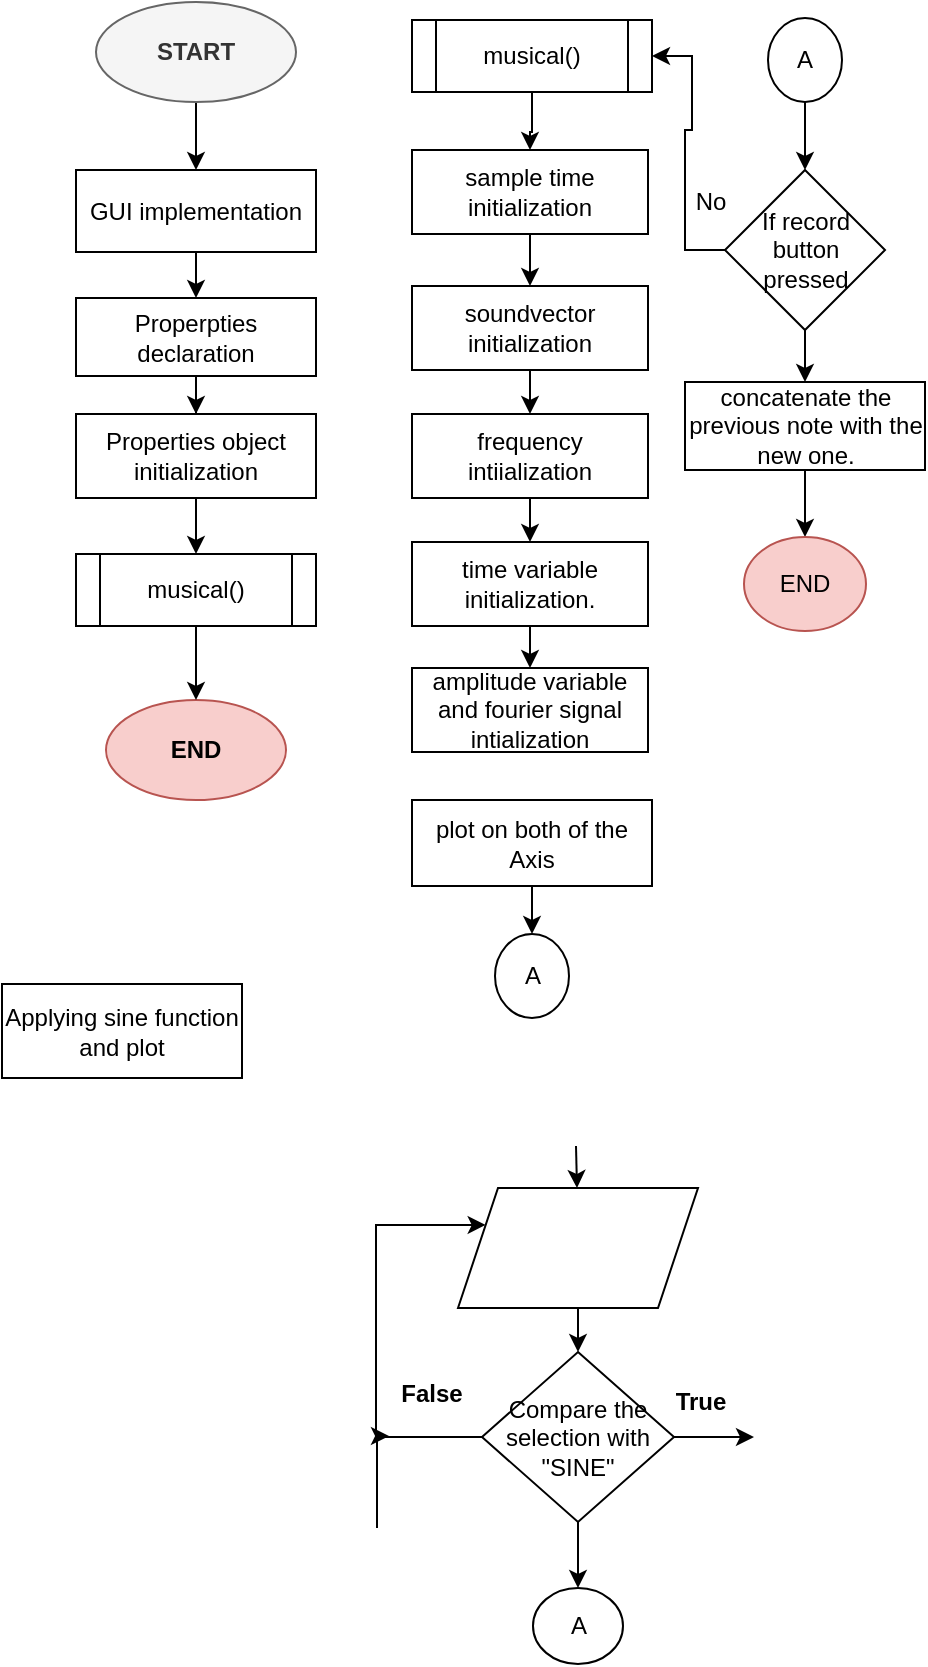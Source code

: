 <mxfile version="14.5.1" type="device"><diagram id="9ZcduFyPteUCx2g0oWqO" name="Page-1"><mxGraphModel dx="1024" dy="1753" grid="0" gridSize="10" guides="1" tooltips="1" connect="1" arrows="1" fold="1" page="1" pageScale="1" pageWidth="827" pageHeight="1169" math="0" shadow="0"><root><mxCell id="0"/><mxCell id="1" parent="0"/><mxCell id="pMCevR4gJOgcGjxJ5xp9-7" style="edgeStyle=orthogonalEdgeStyle;rounded=0;orthogonalLoop=1;jettySize=auto;html=1;" parent="1" source="J5Ix0FCC8kv3Ylk-GJV6-1" target="pMCevR4gJOgcGjxJ5xp9-5" edge="1"><mxGeometry relative="1" as="geometry"/></mxCell><mxCell id="J5Ix0FCC8kv3Ylk-GJV6-1" value="&lt;b&gt;START&lt;/b&gt;" style="ellipse;whiteSpace=wrap;html=1;fillColor=#f5f5f5;strokeColor=#666666;fontColor=#333333;" parent="1" vertex="1"><mxGeometry x="85" y="-1160" width="100" height="50" as="geometry"/></mxCell><mxCell id="J5Ix0FCC8kv3Ylk-GJV6-6" value="" style="edgeStyle=orthogonalEdgeStyle;rounded=0;orthogonalLoop=1;jettySize=auto;html=1;" parent="1" source="J5Ix0FCC8kv3Ylk-GJV6-3" target="J5Ix0FCC8kv3Ylk-GJV6-5" edge="1"><mxGeometry relative="1" as="geometry"/></mxCell><mxCell id="J5Ix0FCC8kv3Ylk-GJV6-3" value="Properpties declaration" style="rounded=0;whiteSpace=wrap;html=1;" parent="1" vertex="1"><mxGeometry x="75" y="-1012" width="120" height="39" as="geometry"/></mxCell><mxCell id="VJAmpupq9vl7Dp0gG03Z-4" style="edgeStyle=orthogonalEdgeStyle;rounded=0;orthogonalLoop=1;jettySize=auto;html=1;" edge="1" parent="1" source="J5Ix0FCC8kv3Ylk-GJV6-5" target="VJAmpupq9vl7Dp0gG03Z-3"><mxGeometry relative="1" as="geometry"/></mxCell><mxCell id="J5Ix0FCC8kv3Ylk-GJV6-5" value="Properties object initialization" style="rounded=0;whiteSpace=wrap;html=1;" parent="1" vertex="1"><mxGeometry x="75" y="-954" width="120" height="42" as="geometry"/></mxCell><mxCell id="J5Ix0FCC8kv3Ylk-GJV6-16" value="&lt;b&gt;False&lt;/b&gt;" style="text;html=1;strokeColor=none;fillColor=none;align=center;verticalAlign=middle;whiteSpace=wrap;rounded=0;" parent="1" vertex="1"><mxGeometry x="233" y="-474" width="40" height="20" as="geometry"/></mxCell><mxCell id="J5Ix0FCC8kv3Ylk-GJV6-56" value="&lt;b&gt;END&lt;/b&gt;" style="ellipse;whiteSpace=wrap;html=1;fillColor=#f8cecc;strokeColor=#b85450;" parent="1" vertex="1"><mxGeometry x="90" y="-811" width="90" height="50" as="geometry"/></mxCell><mxCell id="pMCevR4gJOgcGjxJ5xp9-8" style="edgeStyle=orthogonalEdgeStyle;rounded=0;orthogonalLoop=1;jettySize=auto;html=1;" parent="1" source="pMCevR4gJOgcGjxJ5xp9-5" target="J5Ix0FCC8kv3Ylk-GJV6-3" edge="1"><mxGeometry relative="1" as="geometry"/></mxCell><mxCell id="pMCevR4gJOgcGjxJ5xp9-5" value="GUI implementation" style="rounded=0;whiteSpace=wrap;html=1;" parent="1" vertex="1"><mxGeometry x="75" y="-1076" width="120" height="41" as="geometry"/></mxCell><mxCell id="pMCevR4gJOgcGjxJ5xp9-14" style="edgeStyle=orthogonalEdgeStyle;rounded=0;orthogonalLoop=1;jettySize=auto;html=1;entryX=0;entryY=0.25;entryDx=0;entryDy=0;" parent="1" source="pMCevR4gJOgcGjxJ5xp9-9" target="pMCevR4gJOgcGjxJ5xp9-15" edge="1"><mxGeometry relative="1" as="geometry"><mxPoint x="248" y="-354" as="targetPoint"/><Array as="points"><mxPoint x="225" y="-442"/><mxPoint x="225" y="-548"/></Array></mxGeometry></mxCell><mxCell id="pMCevR4gJOgcGjxJ5xp9-28" style="edgeStyle=orthogonalEdgeStyle;rounded=0;orthogonalLoop=1;jettySize=auto;html=1;" parent="1" source="pMCevR4gJOgcGjxJ5xp9-9" edge="1"><mxGeometry relative="1" as="geometry"><mxPoint x="414" y="-442.5" as="targetPoint"/></mxGeometry></mxCell><mxCell id="pMCevR4gJOgcGjxJ5xp9-30" style="edgeStyle=orthogonalEdgeStyle;rounded=0;orthogonalLoop=1;jettySize=auto;html=1;" parent="1" source="pMCevR4gJOgcGjxJ5xp9-9" target="pMCevR4gJOgcGjxJ5xp9-29" edge="1"><mxGeometry relative="1" as="geometry"/></mxCell><mxCell id="pMCevR4gJOgcGjxJ5xp9-9" value="Compare the selection with &quot;SINE&quot;" style="rhombus;whiteSpace=wrap;html=1;" parent="1" vertex="1"><mxGeometry x="278" y="-485" width="96" height="85" as="geometry"/></mxCell><mxCell id="pMCevR4gJOgcGjxJ5xp9-18" style="edgeStyle=orthogonalEdgeStyle;rounded=0;orthogonalLoop=1;jettySize=auto;html=1;" parent="1" source="pMCevR4gJOgcGjxJ5xp9-15" target="pMCevR4gJOgcGjxJ5xp9-9" edge="1"><mxGeometry relative="1" as="geometry"/></mxCell><mxCell id="pMCevR4gJOgcGjxJ5xp9-15" value="" style="shape=parallelogram;perimeter=parallelogramPerimeter;whiteSpace=wrap;html=1;fixedSize=1;" parent="1" vertex="1"><mxGeometry x="266" y="-567" width="120" height="60" as="geometry"/></mxCell><mxCell id="pMCevR4gJOgcGjxJ5xp9-25" style="edgeStyle=orthogonalEdgeStyle;rounded=0;orthogonalLoop=1;jettySize=auto;html=1;" parent="1" target="pMCevR4gJOgcGjxJ5xp9-15" edge="1"><mxGeometry relative="1" as="geometry"><mxPoint x="325" y="-588" as="sourcePoint"/></mxGeometry></mxCell><mxCell id="VJAmpupq9vl7Dp0gG03Z-10" value="" style="edgeStyle=orthogonalEdgeStyle;rounded=0;orthogonalLoop=1;jettySize=auto;html=1;" edge="1" parent="1" source="pMCevR4gJOgcGjxJ5xp9-21" target="VJAmpupq9vl7Dp0gG03Z-9"><mxGeometry relative="1" as="geometry"/></mxCell><mxCell id="pMCevR4gJOgcGjxJ5xp9-21" value="sample time initialization" style="rounded=0;whiteSpace=wrap;html=1;" parent="1" vertex="1"><mxGeometry x="243" y="-1086" width="118" height="42" as="geometry"/></mxCell><mxCell id="pMCevR4gJOgcGjxJ5xp9-26" value="Applying sine function and plot" style="rounded=0;whiteSpace=wrap;html=1;" parent="1" vertex="1"><mxGeometry x="38" y="-669" width="120" height="47" as="geometry"/></mxCell><mxCell id="pMCevR4gJOgcGjxJ5xp9-27" style="edgeStyle=orthogonalEdgeStyle;rounded=0;orthogonalLoop=1;jettySize=auto;html=1;exitX=0.5;exitY=1;exitDx=0;exitDy=0;" parent="1" edge="1"><mxGeometry relative="1" as="geometry"><mxPoint x="474" y="-419" as="sourcePoint"/><mxPoint x="474" y="-419" as="targetPoint"/></mxGeometry></mxCell><mxCell id="pMCevR4gJOgcGjxJ5xp9-29" value="A" style="ellipse;whiteSpace=wrap;html=1;" parent="1" vertex="1"><mxGeometry x="303.5" y="-367" width="45" height="38" as="geometry"/></mxCell><mxCell id="pMCevR4gJOgcGjxJ5xp9-31" value="True" style="text;html=1;align=center;verticalAlign=middle;resizable=0;points=[];autosize=1;fontStyle=1" parent="1" vertex="1"><mxGeometry x="369" y="-469" width="36" height="18" as="geometry"/></mxCell><mxCell id="pMCevR4gJOgcGjxJ5xp9-56" style="edgeStyle=orthogonalEdgeStyle;rounded=0;orthogonalLoop=1;jettySize=auto;html=1;" parent="1" edge="1"><mxGeometry relative="1" as="geometry"><mxPoint x="231.5" y="-443" as="targetPoint"/><Array as="points"><mxPoint x="226" y="-443"/></Array><mxPoint x="225.5" y="-397" as="sourcePoint"/></mxGeometry></mxCell><mxCell id="VJAmpupq9vl7Dp0gG03Z-19" style="edgeStyle=orthogonalEdgeStyle;rounded=0;orthogonalLoop=1;jettySize=auto;html=1;" edge="1" parent="1" source="pMCevR4gJOgcGjxJ5xp9-62" target="VJAmpupq9vl7Dp0gG03Z-18"><mxGeometry relative="1" as="geometry"/></mxCell><mxCell id="pMCevR4gJOgcGjxJ5xp9-62" value="plot on both of the Axis" style="rounded=0;whiteSpace=wrap;html=1;" parent="1" vertex="1"><mxGeometry x="243" y="-761" width="120" height="43" as="geometry"/></mxCell><mxCell id="VJAmpupq9vl7Dp0gG03Z-5" style="edgeStyle=orthogonalEdgeStyle;rounded=0;orthogonalLoop=1;jettySize=auto;html=1;" edge="1" parent="1" source="VJAmpupq9vl7Dp0gG03Z-3" target="J5Ix0FCC8kv3Ylk-GJV6-56"><mxGeometry relative="1" as="geometry"/></mxCell><mxCell id="VJAmpupq9vl7Dp0gG03Z-3" value="musical()" style="shape=process;whiteSpace=wrap;html=1;backgroundOutline=1;" vertex="1" parent="1"><mxGeometry x="75" y="-884" width="120" height="36" as="geometry"/></mxCell><mxCell id="VJAmpupq9vl7Dp0gG03Z-8" value="" style="edgeStyle=orthogonalEdgeStyle;rounded=0;orthogonalLoop=1;jettySize=auto;html=1;" edge="1" parent="1" source="VJAmpupq9vl7Dp0gG03Z-7" target="pMCevR4gJOgcGjxJ5xp9-21"><mxGeometry relative="1" as="geometry"/></mxCell><mxCell id="VJAmpupq9vl7Dp0gG03Z-7" value="musical()" style="shape=process;whiteSpace=wrap;html=1;backgroundOutline=1;" vertex="1" parent="1"><mxGeometry x="243" y="-1151" width="120" height="36" as="geometry"/></mxCell><mxCell id="VJAmpupq9vl7Dp0gG03Z-12" value="" style="edgeStyle=orthogonalEdgeStyle;rounded=0;orthogonalLoop=1;jettySize=auto;html=1;" edge="1" parent="1" source="VJAmpupq9vl7Dp0gG03Z-9" target="VJAmpupq9vl7Dp0gG03Z-11"><mxGeometry relative="1" as="geometry"/></mxCell><mxCell id="VJAmpupq9vl7Dp0gG03Z-9" value="soundvector initialization" style="rounded=0;whiteSpace=wrap;html=1;" vertex="1" parent="1"><mxGeometry x="243" y="-1018" width="118" height="42" as="geometry"/></mxCell><mxCell id="VJAmpupq9vl7Dp0gG03Z-14" value="" style="edgeStyle=orthogonalEdgeStyle;rounded=0;orthogonalLoop=1;jettySize=auto;html=1;" edge="1" parent="1" source="VJAmpupq9vl7Dp0gG03Z-11" target="VJAmpupq9vl7Dp0gG03Z-13"><mxGeometry relative="1" as="geometry"/></mxCell><mxCell id="VJAmpupq9vl7Dp0gG03Z-11" value="frequency intiialization" style="rounded=0;whiteSpace=wrap;html=1;" vertex="1" parent="1"><mxGeometry x="243" y="-954" width="118" height="42" as="geometry"/></mxCell><mxCell id="VJAmpupq9vl7Dp0gG03Z-16" value="" style="edgeStyle=orthogonalEdgeStyle;rounded=0;orthogonalLoop=1;jettySize=auto;html=1;" edge="1" parent="1" source="VJAmpupq9vl7Dp0gG03Z-13" target="VJAmpupq9vl7Dp0gG03Z-15"><mxGeometry relative="1" as="geometry"/></mxCell><mxCell id="VJAmpupq9vl7Dp0gG03Z-13" value="time variable initialization." style="rounded=0;whiteSpace=wrap;html=1;" vertex="1" parent="1"><mxGeometry x="243" y="-890" width="118" height="42" as="geometry"/></mxCell><mxCell id="VJAmpupq9vl7Dp0gG03Z-15" value="amplitude variable and fourier signal intialization" style="rounded=0;whiteSpace=wrap;html=1;" vertex="1" parent="1"><mxGeometry x="243" y="-827" width="118" height="42" as="geometry"/></mxCell><mxCell id="VJAmpupq9vl7Dp0gG03Z-18" value="A" style="ellipse;whiteSpace=wrap;html=1;" vertex="1" parent="1"><mxGeometry x="284.5" y="-694" width="37" height="42" as="geometry"/></mxCell><mxCell id="VJAmpupq9vl7Dp0gG03Z-22" value="" style="edgeStyle=orthogonalEdgeStyle;rounded=0;orthogonalLoop=1;jettySize=auto;html=1;entryX=0.5;entryY=0;entryDx=0;entryDy=0;" edge="1" parent="1" source="VJAmpupq9vl7Dp0gG03Z-20" target="VJAmpupq9vl7Dp0gG03Z-23"><mxGeometry relative="1" as="geometry"><mxPoint x="439.5" y="-1082" as="targetPoint"/></mxGeometry></mxCell><mxCell id="VJAmpupq9vl7Dp0gG03Z-20" value="A" style="ellipse;whiteSpace=wrap;html=1;" vertex="1" parent="1"><mxGeometry x="421" y="-1152" width="37" height="42" as="geometry"/></mxCell><mxCell id="VJAmpupq9vl7Dp0gG03Z-24" style="edgeStyle=orthogonalEdgeStyle;rounded=0;orthogonalLoop=1;jettySize=auto;html=1;entryX=1;entryY=0.5;entryDx=0;entryDy=0;" edge="1" parent="1" source="VJAmpupq9vl7Dp0gG03Z-23" target="VJAmpupq9vl7Dp0gG03Z-7"><mxGeometry relative="1" as="geometry"/></mxCell><mxCell id="VJAmpupq9vl7Dp0gG03Z-27" value="" style="edgeStyle=orthogonalEdgeStyle;rounded=0;orthogonalLoop=1;jettySize=auto;html=1;" edge="1" parent="1" source="VJAmpupq9vl7Dp0gG03Z-23" target="VJAmpupq9vl7Dp0gG03Z-26"><mxGeometry relative="1" as="geometry"/></mxCell><mxCell id="VJAmpupq9vl7Dp0gG03Z-23" value="If record button pressed" style="rhombus;whiteSpace=wrap;html=1;" vertex="1" parent="1"><mxGeometry x="399.5" y="-1076" width="80" height="80" as="geometry"/></mxCell><mxCell id="VJAmpupq9vl7Dp0gG03Z-25" value="No" style="text;html=1;align=center;verticalAlign=middle;resizable=0;points=[];autosize=1;" vertex="1" parent="1"><mxGeometry x="379" y="-1069" width="25" height="18" as="geometry"/></mxCell><mxCell id="VJAmpupq9vl7Dp0gG03Z-29" value="" style="edgeStyle=orthogonalEdgeStyle;rounded=0;orthogonalLoop=1;jettySize=auto;html=1;" edge="1" parent="1" source="VJAmpupq9vl7Dp0gG03Z-26" target="VJAmpupq9vl7Dp0gG03Z-28"><mxGeometry relative="1" as="geometry"/></mxCell><mxCell id="VJAmpupq9vl7Dp0gG03Z-26" value="concatenate the previous note with the new one." style="whiteSpace=wrap;html=1;" vertex="1" parent="1"><mxGeometry x="379.5" y="-970" width="120" height="44" as="geometry"/></mxCell><mxCell id="VJAmpupq9vl7Dp0gG03Z-28" value="END" style="ellipse;whiteSpace=wrap;html=1;fillColor=#f8cecc;strokeColor=#b85450;" vertex="1" parent="1"><mxGeometry x="409" y="-892.5" width="61" height="47" as="geometry"/></mxCell></root></mxGraphModel></diagram></mxfile>